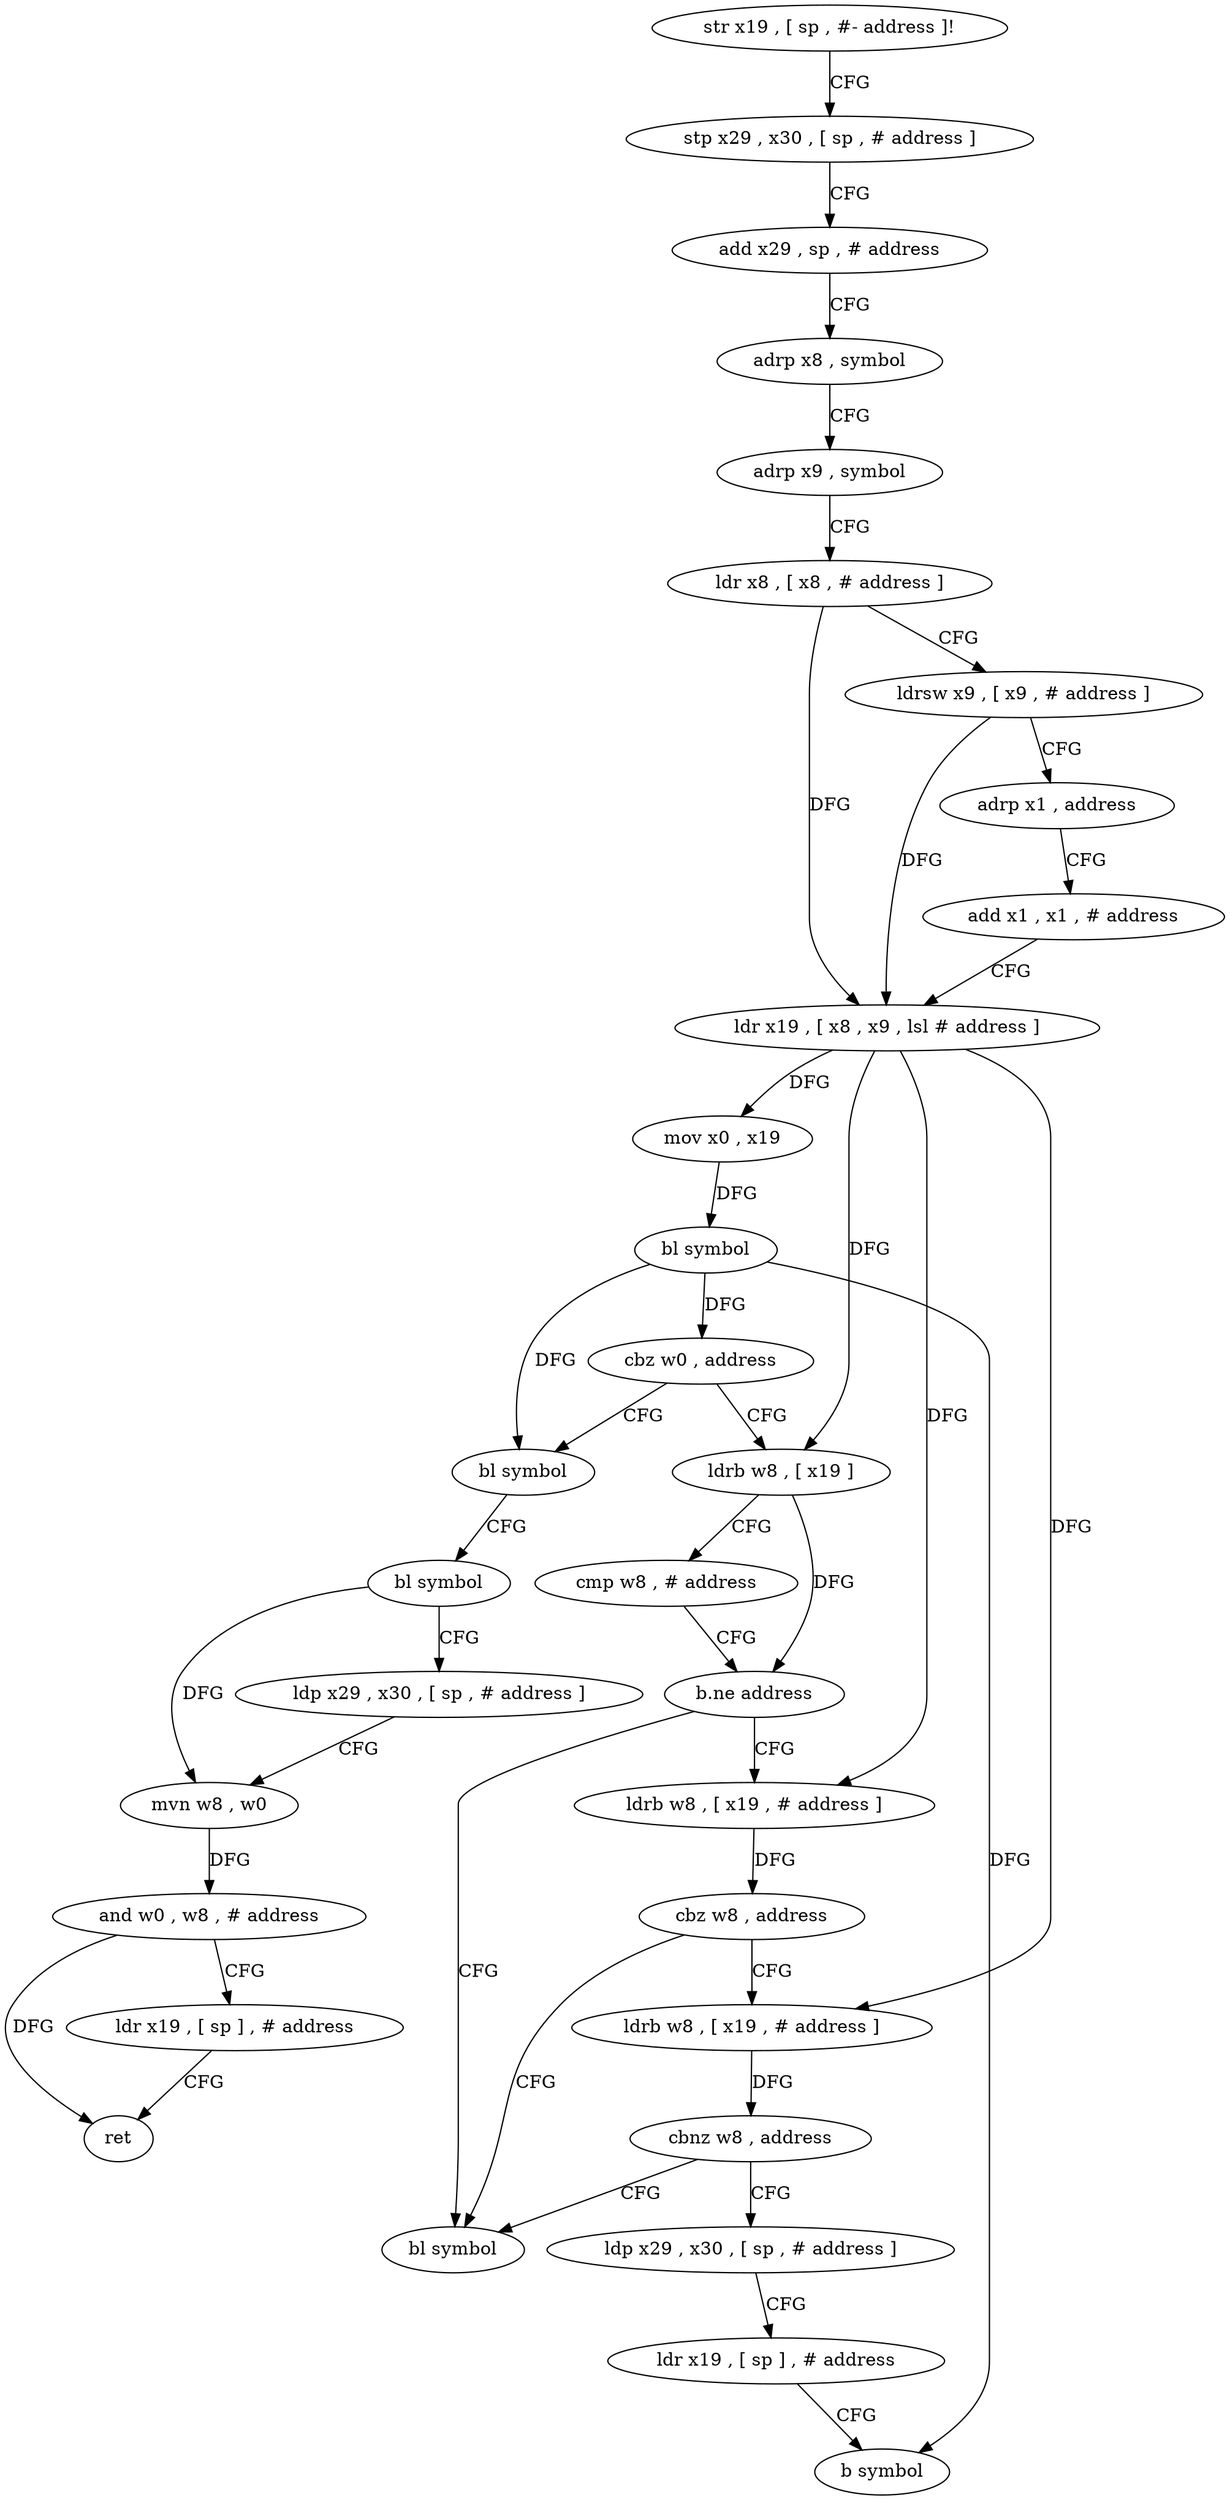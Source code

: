 digraph "func" {
"4201520" [label = "str x19 , [ sp , #- address ]!" ]
"4201524" [label = "stp x29 , x30 , [ sp , # address ]" ]
"4201528" [label = "add x29 , sp , # address" ]
"4201532" [label = "adrp x8 , symbol" ]
"4201536" [label = "adrp x9 , symbol" ]
"4201540" [label = "ldr x8 , [ x8 , # address ]" ]
"4201544" [label = "ldrsw x9 , [ x9 , # address ]" ]
"4201548" [label = "adrp x1 , address" ]
"4201552" [label = "add x1 , x1 , # address" ]
"4201556" [label = "ldr x19 , [ x8 , x9 , lsl # address ]" ]
"4201560" [label = "mov x0 , x19" ]
"4201564" [label = "bl symbol" ]
"4201568" [label = "cbz w0 , address" ]
"4201612" [label = "bl symbol" ]
"4201572" [label = "ldrb w8 , [ x19 ]" ]
"4201616" [label = "bl symbol" ]
"4201620" [label = "ldp x29 , x30 , [ sp , # address ]" ]
"4201624" [label = "mvn w8 , w0" ]
"4201628" [label = "and w0 , w8 , # address" ]
"4201632" [label = "ldr x19 , [ sp ] , # address" ]
"4201636" [label = "ret" ]
"4201576" [label = "cmp w8 , # address" ]
"4201580" [label = "b.ne address" ]
"4201640" [label = "bl symbol" ]
"4201584" [label = "ldrb w8 , [ x19 , # address ]" ]
"4201588" [label = "cbz w8 , address" ]
"4201592" [label = "ldrb w8 , [ x19 , # address ]" ]
"4201596" [label = "cbnz w8 , address" ]
"4201600" [label = "ldp x29 , x30 , [ sp , # address ]" ]
"4201604" [label = "ldr x19 , [ sp ] , # address" ]
"4201608" [label = "b symbol" ]
"4201520" -> "4201524" [ label = "CFG" ]
"4201524" -> "4201528" [ label = "CFG" ]
"4201528" -> "4201532" [ label = "CFG" ]
"4201532" -> "4201536" [ label = "CFG" ]
"4201536" -> "4201540" [ label = "CFG" ]
"4201540" -> "4201544" [ label = "CFG" ]
"4201540" -> "4201556" [ label = "DFG" ]
"4201544" -> "4201548" [ label = "CFG" ]
"4201544" -> "4201556" [ label = "DFG" ]
"4201548" -> "4201552" [ label = "CFG" ]
"4201552" -> "4201556" [ label = "CFG" ]
"4201556" -> "4201560" [ label = "DFG" ]
"4201556" -> "4201572" [ label = "DFG" ]
"4201556" -> "4201584" [ label = "DFG" ]
"4201556" -> "4201592" [ label = "DFG" ]
"4201560" -> "4201564" [ label = "DFG" ]
"4201564" -> "4201568" [ label = "DFG" ]
"4201564" -> "4201612" [ label = "DFG" ]
"4201564" -> "4201608" [ label = "DFG" ]
"4201568" -> "4201612" [ label = "CFG" ]
"4201568" -> "4201572" [ label = "CFG" ]
"4201612" -> "4201616" [ label = "CFG" ]
"4201572" -> "4201576" [ label = "CFG" ]
"4201572" -> "4201580" [ label = "DFG" ]
"4201616" -> "4201620" [ label = "CFG" ]
"4201616" -> "4201624" [ label = "DFG" ]
"4201620" -> "4201624" [ label = "CFG" ]
"4201624" -> "4201628" [ label = "DFG" ]
"4201628" -> "4201632" [ label = "CFG" ]
"4201628" -> "4201636" [ label = "DFG" ]
"4201632" -> "4201636" [ label = "CFG" ]
"4201576" -> "4201580" [ label = "CFG" ]
"4201580" -> "4201640" [ label = "CFG" ]
"4201580" -> "4201584" [ label = "CFG" ]
"4201584" -> "4201588" [ label = "DFG" ]
"4201588" -> "4201640" [ label = "CFG" ]
"4201588" -> "4201592" [ label = "CFG" ]
"4201592" -> "4201596" [ label = "DFG" ]
"4201596" -> "4201640" [ label = "CFG" ]
"4201596" -> "4201600" [ label = "CFG" ]
"4201600" -> "4201604" [ label = "CFG" ]
"4201604" -> "4201608" [ label = "CFG" ]
}
